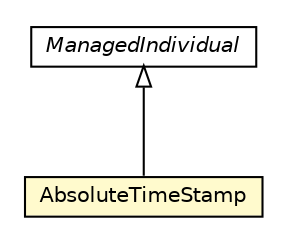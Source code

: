#!/usr/local/bin/dot
#
# Class diagram 
# Generated by UMLGraph version R5_6-24-gf6e263 (http://www.umlgraph.org/)
#

digraph G {
	edge [fontname="Helvetica",fontsize=10,labelfontname="Helvetica",labelfontsize=10];
	node [fontname="Helvetica",fontsize=10,shape=plaintext];
	nodesep=0.25;
	ranksep=0.5;
	// org.universAAL.middleware.owl.ManagedIndividual
	c1810936 [label=<<table title="org.universAAL.middleware.owl.ManagedIndividual" border="0" cellborder="1" cellspacing="0" cellpadding="2" port="p" href="../../middleware/owl/ManagedIndividual.html">
		<tr><td><table border="0" cellspacing="0" cellpadding="1">
<tr><td align="center" balign="center"><font face="Helvetica-Oblique"> ManagedIndividual </font></td></tr>
		</table></td></tr>
		</table>>, URL="../../middleware/owl/ManagedIndividual.html", fontname="Helvetica", fontcolor="black", fontsize=10.0];
	// org.universAAL.ontology.X73.AbsoluteTimeStamp
	c1811778 [label=<<table title="org.universAAL.ontology.X73.AbsoluteTimeStamp" border="0" cellborder="1" cellspacing="0" cellpadding="2" port="p" bgcolor="lemonChiffon" href="./AbsoluteTimeStamp.html">
		<tr><td><table border="0" cellspacing="0" cellpadding="1">
<tr><td align="center" balign="center"> AbsoluteTimeStamp </td></tr>
		</table></td></tr>
		</table>>, URL="./AbsoluteTimeStamp.html", fontname="Helvetica", fontcolor="black", fontsize=10.0];
	//org.universAAL.ontology.X73.AbsoluteTimeStamp extends org.universAAL.middleware.owl.ManagedIndividual
	c1810936:p -> c1811778:p [dir=back,arrowtail=empty];
}

